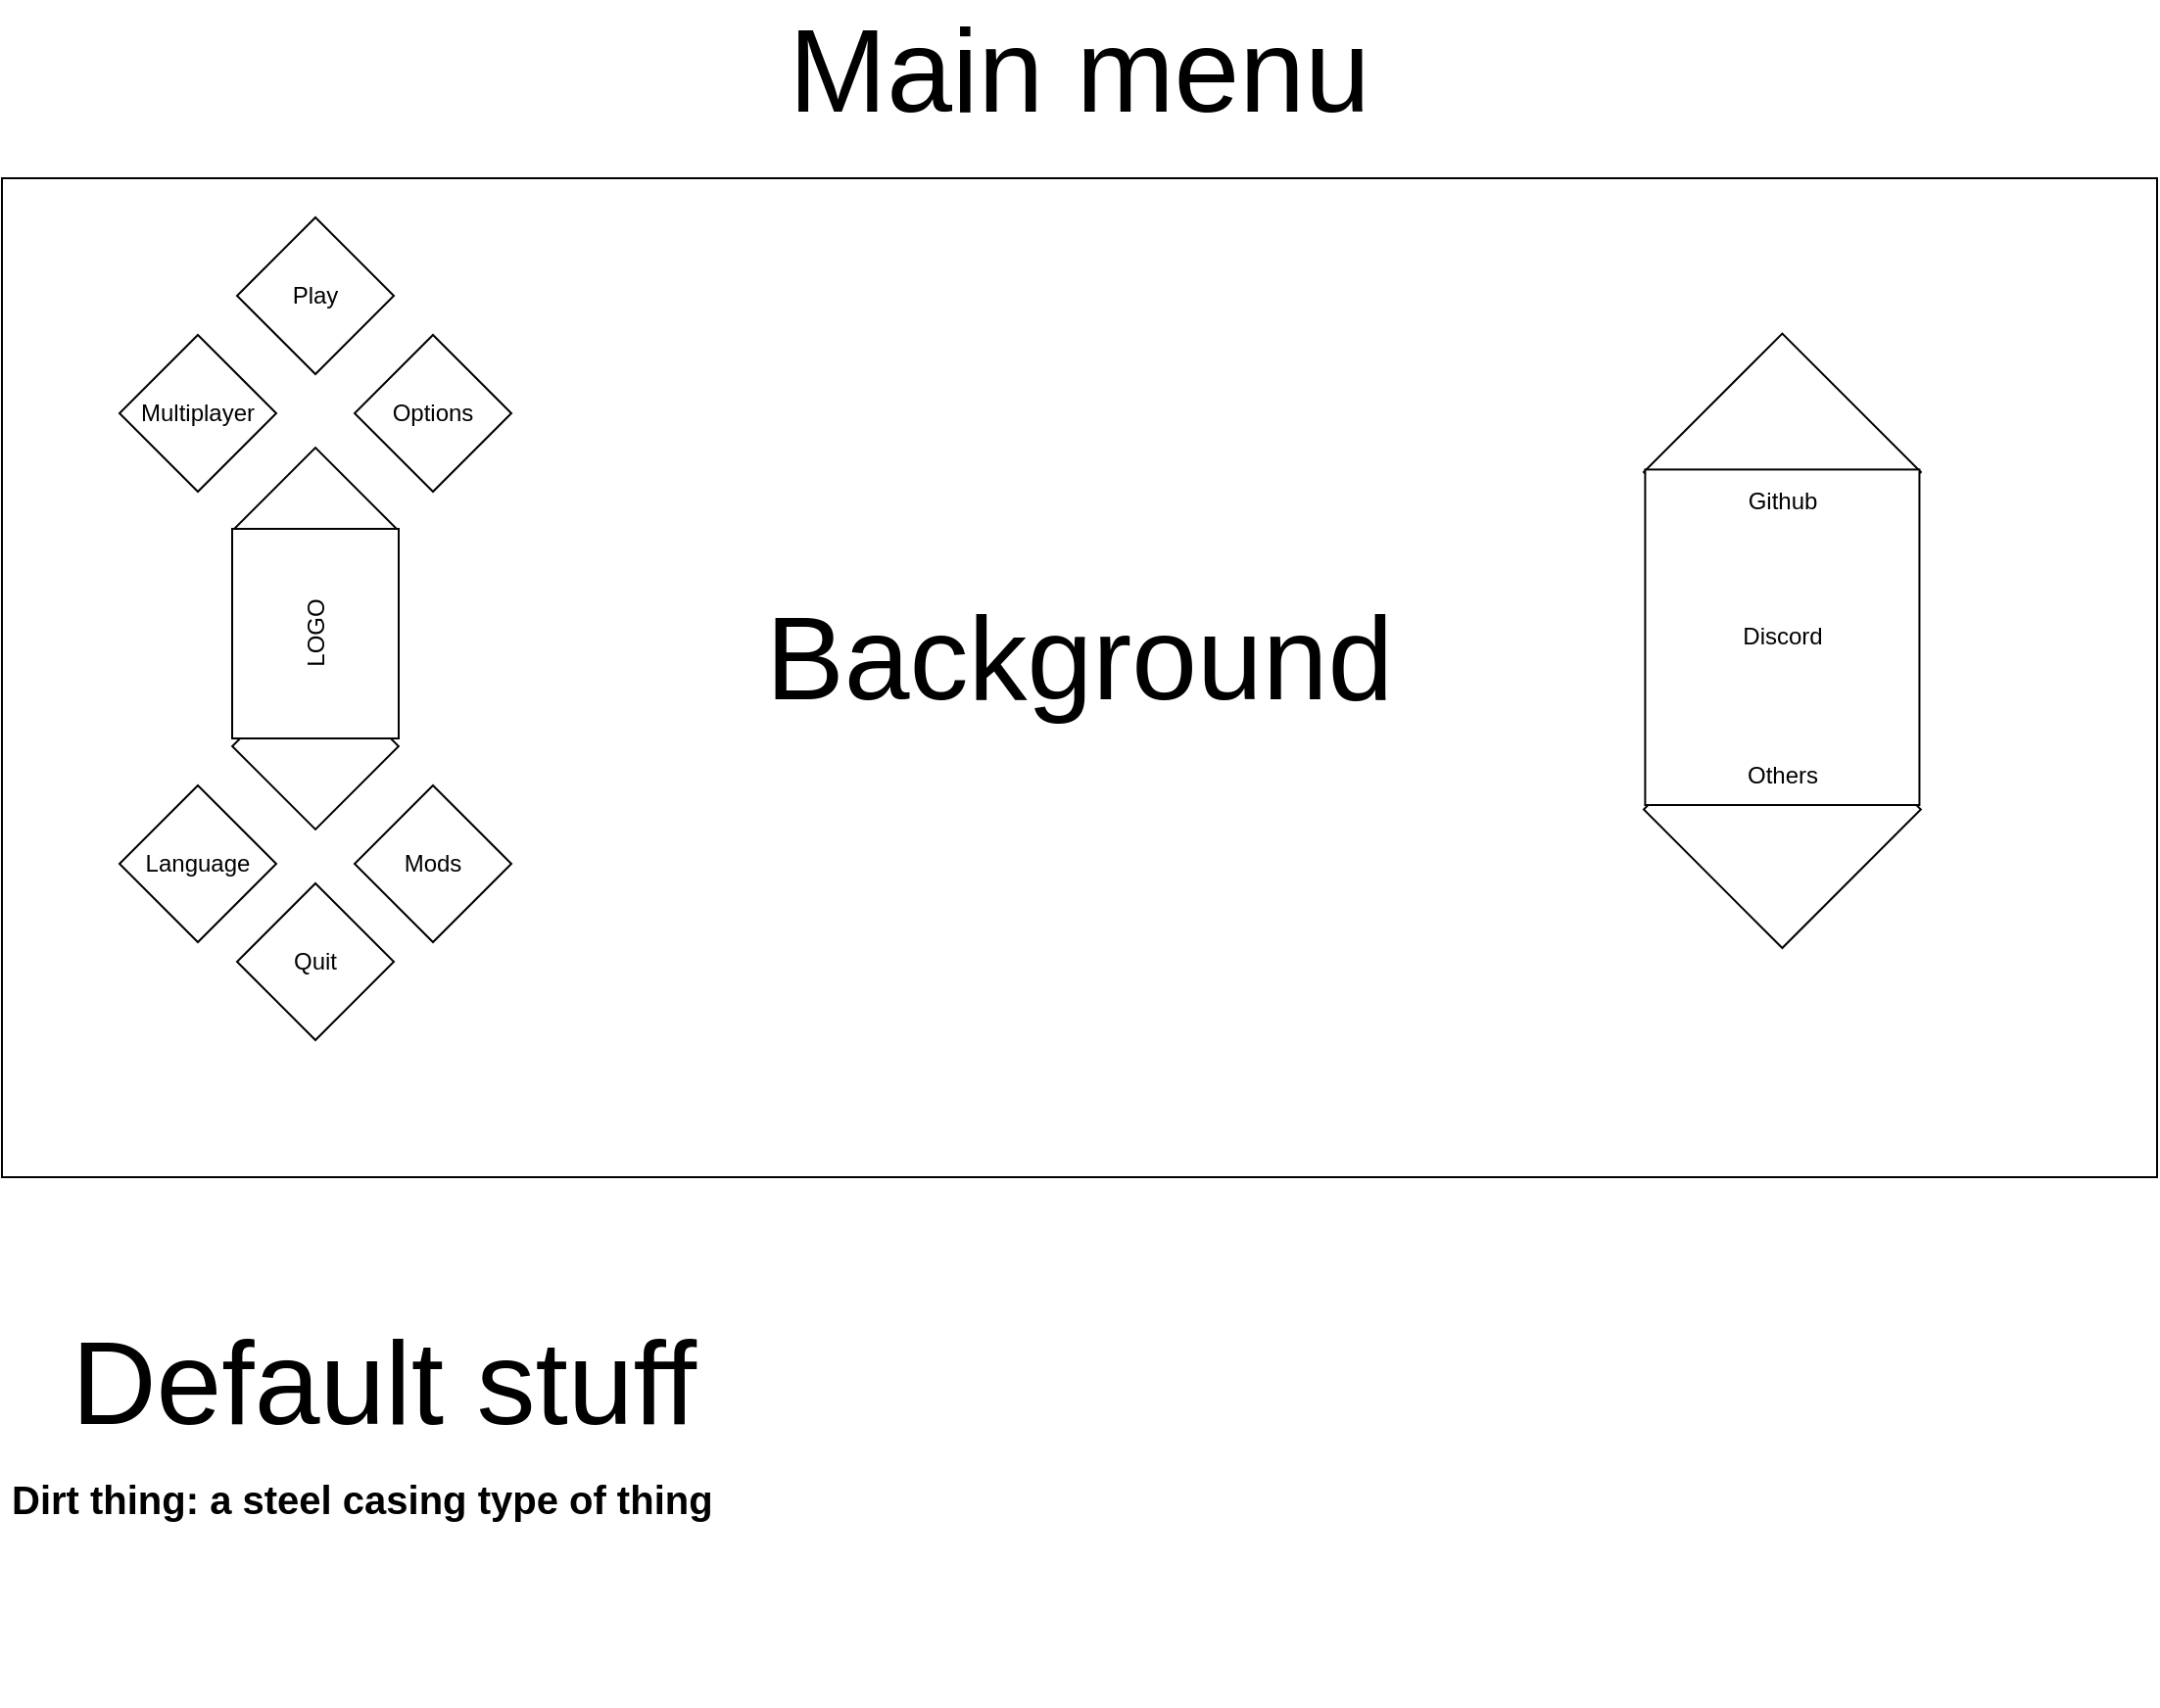 <mxfile>
    <diagram id="mlqsw_rBjYQyafAARino" name="Page-1">
        <mxGraphModel dx="1014" dy="779" grid="1" gridSize="10" guides="1" tooltips="1" connect="1" arrows="1" fold="1" page="1" pageScale="1" pageWidth="1100" pageHeight="1700" math="0" shadow="0">
            <root>
                <mxCell id="0"/>
                <mxCell id="1" parent="0"/>
                <mxCell id="16" value="" style="rounded=0;whiteSpace=wrap;html=1;fontSize=60;fillColor=none;" parent="1" vertex="1">
                    <mxGeometry y="190" width="1100" height="510" as="geometry"/>
                </mxCell>
                <mxCell id="6" value="Play" style="rhombus;whiteSpace=wrap;html=1;" parent="1" vertex="1">
                    <mxGeometry x="120" y="210" width="80" height="80" as="geometry"/>
                </mxCell>
                <mxCell id="7" value="Options" style="rhombus;whiteSpace=wrap;html=1;" parent="1" vertex="1">
                    <mxGeometry x="180" y="270" width="80" height="80" as="geometry"/>
                </mxCell>
                <mxCell id="8" value="Multiplayer" style="rhombus;whiteSpace=wrap;html=1;" parent="1" vertex="1">
                    <mxGeometry x="60" y="270" width="80" height="80" as="geometry"/>
                </mxCell>
                <mxCell id="10" value="Quit" style="rhombus;whiteSpace=wrap;html=1;" parent="1" vertex="1">
                    <mxGeometry x="120" y="550" width="80" height="80" as="geometry"/>
                </mxCell>
                <mxCell id="11" value="Language" style="rhombus;whiteSpace=wrap;html=1;" parent="1" vertex="1">
                    <mxGeometry x="60" y="500" width="80" height="80" as="geometry"/>
                </mxCell>
                <mxCell id="12" value="Mods" style="rhombus;whiteSpace=wrap;html=1;" parent="1" vertex="1">
                    <mxGeometry x="180" y="500" width="80" height="80" as="geometry"/>
                </mxCell>
                <mxCell id="15" value="Background" style="text;html=1;strokeColor=none;fillColor=none;align=center;verticalAlign=middle;whiteSpace=wrap;rounded=0;fontSize=60;" parent="1" vertex="1">
                    <mxGeometry x="520" y="420" width="60" height="30" as="geometry"/>
                </mxCell>
                <mxCell id="17" value="Main menu" style="text;html=1;strokeColor=none;fillColor=none;align=center;verticalAlign=middle;whiteSpace=wrap;rounded=0;fontSize=60;" parent="1" vertex="1">
                    <mxGeometry x="395" y="120" width="310" height="30" as="geometry"/>
                </mxCell>
                <mxCell id="19" value="Default stuff" style="text;html=1;strokeColor=none;fillColor=none;align=center;verticalAlign=middle;whiteSpace=wrap;rounded=0;fontSize=60;" parent="1" vertex="1">
                    <mxGeometry x="30" y="780" width="330" height="50" as="geometry"/>
                </mxCell>
                <mxCell id="21" value="&lt;h1 style=&quot;font-size: 20px;&quot;&gt;Dirt thing: a steel casing type of thing&lt;/h1&gt;&lt;div style=&quot;font-size: 20px;&quot;&gt;&lt;br&gt;&lt;/div&gt;" style="text;html=1;strokeColor=none;fillColor=none;spacing=5;spacingTop=-20;whiteSpace=wrap;overflow=hidden;rounded=0;fontSize=12;" parent="1" vertex="1">
                    <mxGeometry y="850" width="400" height="120" as="geometry"/>
                </mxCell>
                <mxCell id="34" value="" style="group" vertex="1" connectable="0" parent="1">
                    <mxGeometry x="117.5" y="327.574" width="85" height="194.853" as="geometry"/>
                </mxCell>
                <mxCell id="33" value="" style="whiteSpace=wrap;html=1;aspect=fixed;rotation=45;" parent="34" vertex="1">
                    <mxGeometry x="12.5" y="122.426" width="60" height="60" as="geometry"/>
                </mxCell>
                <mxCell id="31" value="" style="whiteSpace=wrap;html=1;aspect=fixed;rotation=45;" parent="34" vertex="1">
                    <mxGeometry x="12.5" y="12.426" width="60" height="60" as="geometry"/>
                </mxCell>
                <mxCell id="32" value="LOGO" style="rounded=0;whiteSpace=wrap;html=1;rotation=-90;" parent="34" vertex="1">
                    <mxGeometry x="-11" y="52.426" width="107" height="85" as="geometry"/>
                </mxCell>
                <mxCell id="36" value="" style="whiteSpace=wrap;html=1;rotation=45;" vertex="1" parent="1">
                    <mxGeometry x="858.71" y="462.28" width="100" height="100" as="geometry"/>
                </mxCell>
                <mxCell id="37" value="" style="whiteSpace=wrap;html=1;aspect=fixed;rotation=45;" vertex="1" parent="1">
                    <mxGeometry x="858.71" y="290" width="100" height="100" as="geometry"/>
                </mxCell>
                <mxCell id="38" value="" style="rounded=0;whiteSpace=wrap;html=1;rotation=-90;" vertex="1" parent="1">
                    <mxGeometry x="823.07" y="354.36" width="171.29" height="140" as="geometry"/>
                </mxCell>
                <mxCell id="40" value="Github" style="text;html=1;strokeColor=none;fillColor=none;align=center;verticalAlign=middle;whiteSpace=wrap;rounded=0;" vertex="1" parent="1">
                    <mxGeometry x="878.71" y="340" width="60" height="30" as="geometry"/>
                </mxCell>
                <mxCell id="41" value="Discord" style="text;html=1;strokeColor=none;fillColor=none;align=center;verticalAlign=middle;whiteSpace=wrap;rounded=0;" vertex="1" parent="1">
                    <mxGeometry x="878.71" y="409.36" width="60" height="30" as="geometry"/>
                </mxCell>
                <mxCell id="42" value="Others" style="text;html=1;strokeColor=none;fillColor=none;align=center;verticalAlign=middle;whiteSpace=wrap;rounded=0;" vertex="1" parent="1">
                    <mxGeometry x="878.71" y="480" width="60" height="30" as="geometry"/>
                </mxCell>
            </root>
        </mxGraphModel>
    </diagram>
</mxfile>